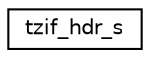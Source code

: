 digraph "Graphical Class Hierarchy"
{
  edge [fontname="Helvetica",fontsize="10",labelfontname="Helvetica",labelfontsize="10"];
  node [fontname="Helvetica",fontsize="10",shape=record];
  rankdir="LR";
  Node0 [label="tzif_hdr_s",height=0.2,width=0.4,color="black", fillcolor="white", style="filled",URL="$structtzif__hdr__s.html",tooltip="32-bit TZif header "];
}

